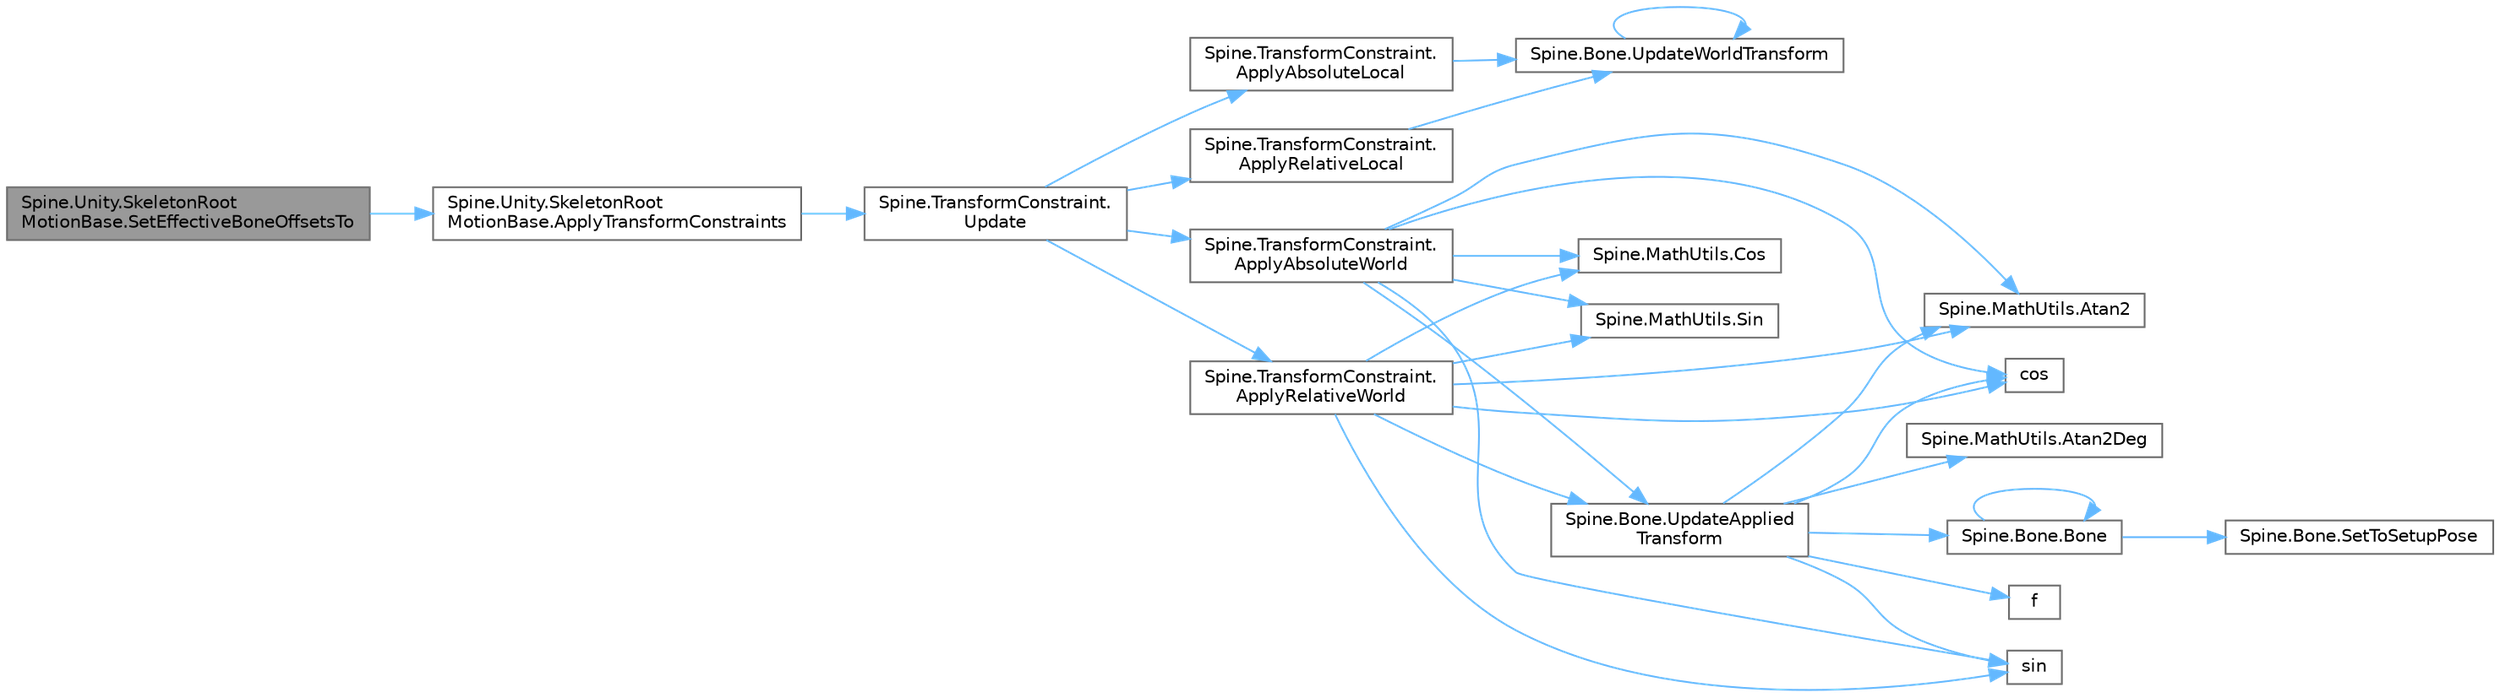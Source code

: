digraph "Spine.Unity.SkeletonRootMotionBase.SetEffectiveBoneOffsetsTo"
{
 // LATEX_PDF_SIZE
  bgcolor="transparent";
  edge [fontname=Helvetica,fontsize=10,labelfontname=Helvetica,labelfontsize=10];
  node [fontname=Helvetica,fontsize=10,shape=box,height=0.2,width=0.4];
  rankdir="LR";
  Node1 [id="Node000001",label="Spine.Unity.SkeletonRoot\lMotionBase.SetEffectiveBoneOffsetsTo",height=0.2,width=0.4,color="gray40", fillcolor="grey60", style="filled", fontcolor="black",tooltip=" "];
  Node1 -> Node2 [id="edge30_Node000001_Node000002",color="steelblue1",style="solid",tooltip=" "];
  Node2 [id="Node000002",label="Spine.Unity.SkeletonRoot\lMotionBase.ApplyTransformConstraints",height=0.2,width=0.4,color="grey40", fillcolor="white", style="filled",URL="$class_spine_1_1_unity_1_1_skeleton_root_motion_base.html#a453211f22b3d23170f59fc9280cca434",tooltip=" "];
  Node2 -> Node3 [id="edge31_Node000002_Node000003",color="steelblue1",style="solid",tooltip=" "];
  Node3 [id="Node000003",label="Spine.TransformConstraint.\lUpdate",height=0.2,width=0.4,color="grey40", fillcolor="white", style="filled",URL="$class_spine_1_1_transform_constraint.html#ad6e171793f73e989dbaac352947693c7",tooltip=" "];
  Node3 -> Node4 [id="edge32_Node000003_Node000004",color="steelblue1",style="solid",tooltip=" "];
  Node4 [id="Node000004",label="Spine.TransformConstraint.\lApplyAbsoluteLocal",height=0.2,width=0.4,color="grey40", fillcolor="white", style="filled",URL="$class_spine_1_1_transform_constraint.html#a1b7a1fbc22ddc91b961b8d188ac3f9e3",tooltip=" "];
  Node4 -> Node5 [id="edge33_Node000004_Node000005",color="steelblue1",style="solid",tooltip=" "];
  Node5 [id="Node000005",label="Spine.Bone.UpdateWorldTransform",height=0.2,width=0.4,color="grey40", fillcolor="white", style="filled",URL="$class_spine_1_1_bone.html#a7cb46c9bf47dc1c82334464ddad0f4f3",tooltip="Computes the world transform using the parent bone and this bone's local transform."];
  Node5 -> Node5 [id="edge34_Node000005_Node000005",color="steelblue1",style="solid",tooltip=" "];
  Node3 -> Node6 [id="edge35_Node000003_Node000006",color="steelblue1",style="solid",tooltip=" "];
  Node6 [id="Node000006",label="Spine.TransformConstraint.\lApplyAbsoluteWorld",height=0.2,width=0.4,color="grey40", fillcolor="white", style="filled",URL="$class_spine_1_1_transform_constraint.html#abf5166c6e4980f9dd325b58490cae98f",tooltip=" "];
  Node6 -> Node7 [id="edge36_Node000006_Node000007",color="steelblue1",style="solid",tooltip=" "];
  Node7 [id="Node000007",label="Spine.MathUtils.Atan2",height=0.2,width=0.4,color="grey40", fillcolor="white", style="filled",URL="$class_spine_1_1_math_utils.html#a3e98f9d30d651fcde8320c2bdaa41f74",tooltip="Returns the atan2 using Math.Atan2."];
  Node6 -> Node8 [id="edge37_Node000006_Node000008",color="steelblue1",style="solid",tooltip=" "];
  Node8 [id="Node000008",label="Spine.MathUtils.Cos",height=0.2,width=0.4,color="grey40", fillcolor="white", style="filled",URL="$class_spine_1_1_math_utils.html#a5a54380abac57117f618e55d51c8ffd3",tooltip="Returns the cosine of a given angle in radians."];
  Node6 -> Node9 [id="edge38_Node000006_Node000009",color="steelblue1",style="solid",tooltip=" "];
  Node9 [id="Node000009",label="cos",height=0.2,width=0.4,color="grey40", fillcolor="white", style="filled",URL="$_array_cwise_unary_ops_8h.html#a92b03396990b0e9eea0731aa406e31a4",tooltip=" "];
  Node6 -> Node10 [id="edge39_Node000006_Node000010",color="steelblue1",style="solid",tooltip=" "];
  Node10 [id="Node000010",label="Spine.MathUtils.Sin",height=0.2,width=0.4,color="grey40", fillcolor="white", style="filled",URL="$class_spine_1_1_math_utils.html#a28ddf17f11f78969b5dc2d7588071d7b",tooltip="Returns the sine of a given angle in radians."];
  Node6 -> Node11 [id="edge40_Node000006_Node000011",color="steelblue1",style="solid",tooltip=" "];
  Node11 [id="Node000011",label="sin",height=0.2,width=0.4,color="grey40", fillcolor="white", style="filled",URL="$_array_cwise_unary_ops_8h.html#a9cfb0ea58bd813510a9e2db18a5e49f0",tooltip=" "];
  Node6 -> Node12 [id="edge41_Node000006_Node000012",color="steelblue1",style="solid",tooltip=" "];
  Node12 [id="Node000012",label="Spine.Bone.UpdateApplied\lTransform",height=0.2,width=0.4,color="grey40", fillcolor="white", style="filled",URL="$class_spine_1_1_bone.html#aa1ac7180d78c77b4ff5f0823bfc0b8ac",tooltip="Computes the applied transform values from the world transform."];
  Node12 -> Node7 [id="edge42_Node000012_Node000007",color="steelblue1",style="solid",tooltip=" "];
  Node12 -> Node13 [id="edge43_Node000012_Node000013",color="steelblue1",style="solid",tooltip=" "];
  Node13 [id="Node000013",label="Spine.MathUtils.Atan2Deg",height=0.2,width=0.4,color="grey40", fillcolor="white", style="filled",URL="$class_spine_1_1_math_utils.html#aca0f56a09cac989df83ecb5ef5017ab1",tooltip=" "];
  Node12 -> Node14 [id="edge44_Node000012_Node000014",color="steelblue1",style="solid",tooltip=" "];
  Node14 [id="Node000014",label="Spine.Bone.Bone",height=0.2,width=0.4,color="grey40", fillcolor="white", style="filled",URL="$class_spine_1_1_bone.html#a87509d67b3dade6dd4574626836e1552",tooltip=" "];
  Node14 -> Node14 [id="edge45_Node000014_Node000014",color="steelblue1",style="solid",tooltip=" "];
  Node14 -> Node15 [id="edge46_Node000014_Node000015",color="steelblue1",style="solid",tooltip=" "];
  Node15 [id="Node000015",label="Spine.Bone.SetToSetupPose",height=0.2,width=0.4,color="grey40", fillcolor="white", style="filled",URL="$class_spine_1_1_bone.html#a714357ad49be82fa9247e231ce917aaa",tooltip="Sets this bone's local transform to the setup pose."];
  Node12 -> Node9 [id="edge47_Node000012_Node000009",color="steelblue1",style="solid",tooltip=" "];
  Node12 -> Node16 [id="edge48_Node000012_Node000016",color="steelblue1",style="solid",tooltip=" "];
  Node16 [id="Node000016",label="f",height=0.2,width=0.4,color="grey40", fillcolor="white", style="filled",URL="$cxx11__tensor__map_8cpp.html#a7f507fea02198f6cb81c86640c7b1a4e",tooltip=" "];
  Node12 -> Node11 [id="edge49_Node000012_Node000011",color="steelblue1",style="solid",tooltip=" "];
  Node3 -> Node17 [id="edge50_Node000003_Node000017",color="steelblue1",style="solid",tooltip=" "];
  Node17 [id="Node000017",label="Spine.TransformConstraint.\lApplyRelativeLocal",height=0.2,width=0.4,color="grey40", fillcolor="white", style="filled",URL="$class_spine_1_1_transform_constraint.html#a454117a6966c2668bcc06e571195b4f3",tooltip=" "];
  Node17 -> Node5 [id="edge51_Node000017_Node000005",color="steelblue1",style="solid",tooltip=" "];
  Node3 -> Node18 [id="edge52_Node000003_Node000018",color="steelblue1",style="solid",tooltip=" "];
  Node18 [id="Node000018",label="Spine.TransformConstraint.\lApplyRelativeWorld",height=0.2,width=0.4,color="grey40", fillcolor="white", style="filled",URL="$class_spine_1_1_transform_constraint.html#a7f3667042018db294f8053cbb24a94d8",tooltip=" "];
  Node18 -> Node7 [id="edge53_Node000018_Node000007",color="steelblue1",style="solid",tooltip=" "];
  Node18 -> Node8 [id="edge54_Node000018_Node000008",color="steelblue1",style="solid",tooltip=" "];
  Node18 -> Node9 [id="edge55_Node000018_Node000009",color="steelblue1",style="solid",tooltip=" "];
  Node18 -> Node10 [id="edge56_Node000018_Node000010",color="steelblue1",style="solid",tooltip=" "];
  Node18 -> Node11 [id="edge57_Node000018_Node000011",color="steelblue1",style="solid",tooltip=" "];
  Node18 -> Node12 [id="edge58_Node000018_Node000012",color="steelblue1",style="solid",tooltip=" "];
}
